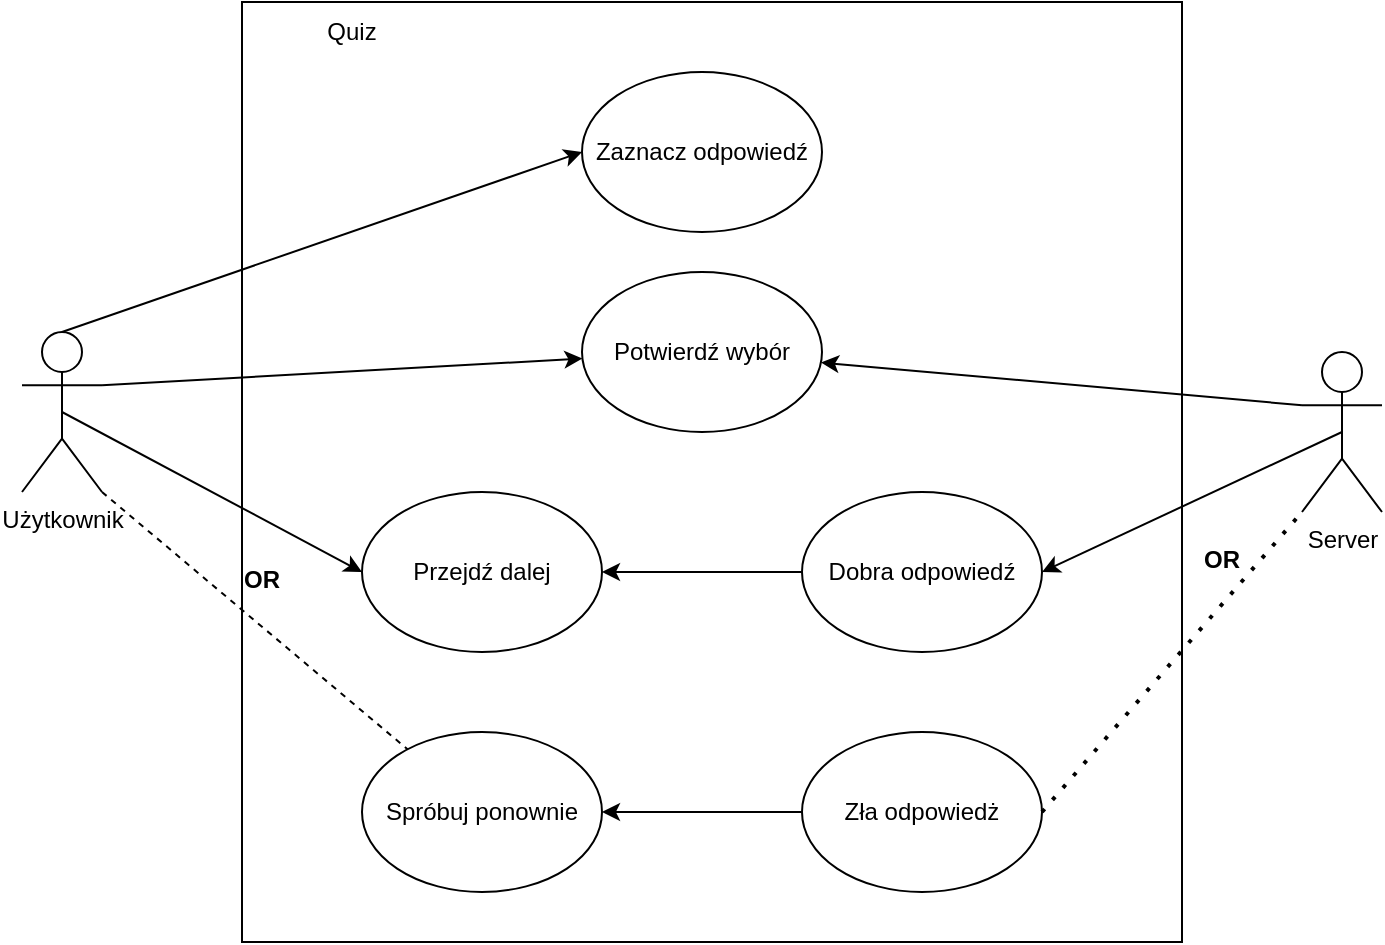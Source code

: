<mxfile version="15.7.0" type="github">
  <diagram id="epHR8uIkjYZBd0MX06ov" name="Page-1">
    <mxGraphModel dx="1298" dy="833" grid="1" gridSize="10" guides="1" tooltips="1" connect="1" arrows="1" fold="1" page="1" pageScale="1" pageWidth="827" pageHeight="1169" math="0" shadow="0">
      <root>
        <mxCell id="0" />
        <mxCell id="1" parent="0" />
        <mxCell id="B0rX658JMeQvG5FsF7S4-1" value="" style="whiteSpace=wrap;html=1;aspect=fixed;" vertex="1" parent="1">
          <mxGeometry x="190" y="115" width="470" height="470" as="geometry" />
        </mxCell>
        <mxCell id="B0rX658JMeQvG5FsF7S4-2" value="Quiz" style="text;html=1;strokeColor=none;fillColor=none;align=center;verticalAlign=middle;whiteSpace=wrap;rounded=0;" vertex="1" parent="1">
          <mxGeometry x="190" y="115" width="110" height="30" as="geometry" />
        </mxCell>
        <mxCell id="B0rX658JMeQvG5FsF7S4-3" value="Użytkownik" style="shape=umlActor;verticalLabelPosition=bottom;verticalAlign=top;html=1;outlineConnect=0;" vertex="1" parent="1">
          <mxGeometry x="80" y="280" width="40" height="80" as="geometry" />
        </mxCell>
        <mxCell id="B0rX658JMeQvG5FsF7S4-5" value="Server" style="shape=umlActor;verticalLabelPosition=bottom;verticalAlign=top;html=1;outlineConnect=0;" vertex="1" parent="1">
          <mxGeometry x="720" y="290" width="40" height="80" as="geometry" />
        </mxCell>
        <mxCell id="B0rX658JMeQvG5FsF7S4-7" value="Zaznacz odpowiedź" style="ellipse;whiteSpace=wrap;html=1;" vertex="1" parent="1">
          <mxGeometry x="360" y="150" width="120" height="80" as="geometry" />
        </mxCell>
        <mxCell id="B0rX658JMeQvG5FsF7S4-8" value="Potwierdź wybór" style="ellipse;whiteSpace=wrap;html=1;" vertex="1" parent="1">
          <mxGeometry x="360" y="250" width="120" height="80" as="geometry" />
        </mxCell>
        <mxCell id="B0rX658JMeQvG5FsF7S4-17" value="Dobra odpowiedź" style="ellipse;whiteSpace=wrap;html=1;" vertex="1" parent="1">
          <mxGeometry x="470" y="360" width="120" height="80" as="geometry" />
        </mxCell>
        <mxCell id="B0rX658JMeQvG5FsF7S4-18" value="Przejdź dalej" style="ellipse;whiteSpace=wrap;html=1;" vertex="1" parent="1">
          <mxGeometry x="250" y="360" width="120" height="80" as="geometry" />
        </mxCell>
        <mxCell id="B0rX658JMeQvG5FsF7S4-19" value="Zła odpowiedż" style="ellipse;whiteSpace=wrap;html=1;" vertex="1" parent="1">
          <mxGeometry x="470" y="480" width="120" height="80" as="geometry" />
        </mxCell>
        <mxCell id="B0rX658JMeQvG5FsF7S4-20" value="Spróbuj ponownie" style="ellipse;whiteSpace=wrap;html=1;" vertex="1" parent="1">
          <mxGeometry x="250" y="480" width="120" height="80" as="geometry" />
        </mxCell>
        <mxCell id="B0rX658JMeQvG5FsF7S4-27" value="" style="endArrow=classic;html=1;rounded=0;entryX=0;entryY=0.5;entryDx=0;entryDy=0;exitX=0.5;exitY=0;exitDx=0;exitDy=0;exitPerimeter=0;" edge="1" parent="1" source="B0rX658JMeQvG5FsF7S4-3" target="B0rX658JMeQvG5FsF7S4-7">
          <mxGeometry width="50" height="50" relative="1" as="geometry">
            <mxPoint x="140" y="220" as="sourcePoint" />
            <mxPoint x="440" y="400" as="targetPoint" />
          </mxGeometry>
        </mxCell>
        <mxCell id="B0rX658JMeQvG5FsF7S4-28" value="" style="endArrow=classic;html=1;rounded=0;exitX=1;exitY=0.333;exitDx=0;exitDy=0;exitPerimeter=0;" edge="1" parent="1" source="B0rX658JMeQvG5FsF7S4-3" target="B0rX658JMeQvG5FsF7S4-8">
          <mxGeometry width="50" height="50" relative="1" as="geometry">
            <mxPoint x="390" y="450" as="sourcePoint" />
            <mxPoint x="440" y="400" as="targetPoint" />
          </mxGeometry>
        </mxCell>
        <mxCell id="B0rX658JMeQvG5FsF7S4-29" value="" style="endArrow=classic;html=1;rounded=0;exitX=0.5;exitY=0.5;exitDx=0;exitDy=0;exitPerimeter=0;entryX=0;entryY=0.5;entryDx=0;entryDy=0;" edge="1" parent="1" source="B0rX658JMeQvG5FsF7S4-3" target="B0rX658JMeQvG5FsF7S4-18">
          <mxGeometry width="50" height="50" relative="1" as="geometry">
            <mxPoint x="140" y="470" as="sourcePoint" />
            <mxPoint x="440" y="400" as="targetPoint" />
          </mxGeometry>
        </mxCell>
        <mxCell id="B0rX658JMeQvG5FsF7S4-32" value="" style="endArrow=none;dashed=1;html=1;rounded=0;exitX=1;exitY=1;exitDx=0;exitDy=0;exitPerimeter=0;" edge="1" parent="1" source="B0rX658JMeQvG5FsF7S4-3" target="B0rX658JMeQvG5FsF7S4-20">
          <mxGeometry width="50" height="50" relative="1" as="geometry">
            <mxPoint x="390" y="450" as="sourcePoint" />
            <mxPoint x="440" y="400" as="targetPoint" />
          </mxGeometry>
        </mxCell>
        <mxCell id="B0rX658JMeQvG5FsF7S4-33" value="OR" style="text;align=center;fontStyle=1;verticalAlign=middle;spacingLeft=3;spacingRight=3;strokeColor=none;rotatable=0;points=[[0,0.5],[1,0.5]];portConstraint=eastwest;" vertex="1" parent="1">
          <mxGeometry x="160" y="390" width="80" height="26" as="geometry" />
        </mxCell>
        <mxCell id="B0rX658JMeQvG5FsF7S4-35" value="" style="endArrow=classic;html=1;rounded=0;exitX=0;exitY=0.333;exitDx=0;exitDy=0;exitPerimeter=0;" edge="1" parent="1" source="B0rX658JMeQvG5FsF7S4-5" target="B0rX658JMeQvG5FsF7S4-8">
          <mxGeometry width="50" height="50" relative="1" as="geometry">
            <mxPoint x="390" y="450" as="sourcePoint" />
            <mxPoint x="440" y="400" as="targetPoint" />
          </mxGeometry>
        </mxCell>
        <mxCell id="B0rX658JMeQvG5FsF7S4-36" value="" style="endArrow=classic;html=1;rounded=0;exitX=0.5;exitY=0.5;exitDx=0;exitDy=0;exitPerimeter=0;entryX=1;entryY=0.5;entryDx=0;entryDy=0;" edge="1" parent="1" source="B0rX658JMeQvG5FsF7S4-5" target="B0rX658JMeQvG5FsF7S4-17">
          <mxGeometry width="50" height="50" relative="1" as="geometry">
            <mxPoint x="710" y="410" as="sourcePoint" />
            <mxPoint x="440" y="400" as="targetPoint" />
          </mxGeometry>
        </mxCell>
        <mxCell id="B0rX658JMeQvG5FsF7S4-39" value="" style="endArrow=classic;html=1;rounded=0;exitX=0;exitY=0.5;exitDx=0;exitDy=0;" edge="1" parent="1" source="B0rX658JMeQvG5FsF7S4-17" target="B0rX658JMeQvG5FsF7S4-18">
          <mxGeometry width="50" height="50" relative="1" as="geometry">
            <mxPoint x="390" y="450" as="sourcePoint" />
            <mxPoint x="440" y="400" as="targetPoint" />
          </mxGeometry>
        </mxCell>
        <mxCell id="B0rX658JMeQvG5FsF7S4-40" value="" style="endArrow=classic;html=1;rounded=0;exitX=0;exitY=0.5;exitDx=0;exitDy=0;entryX=1;entryY=0.5;entryDx=0;entryDy=0;" edge="1" parent="1" source="B0rX658JMeQvG5FsF7S4-19" target="B0rX658JMeQvG5FsF7S4-20">
          <mxGeometry width="50" height="50" relative="1" as="geometry">
            <mxPoint x="390" y="450" as="sourcePoint" />
            <mxPoint x="440" y="400" as="targetPoint" />
          </mxGeometry>
        </mxCell>
        <mxCell id="B0rX658JMeQvG5FsF7S4-41" value="" style="endArrow=none;dashed=1;html=1;dashPattern=1 3;strokeWidth=2;rounded=0;entryX=0;entryY=1;entryDx=0;entryDy=0;entryPerimeter=0;exitX=1;exitY=0.5;exitDx=0;exitDy=0;" edge="1" parent="1" source="B0rX658JMeQvG5FsF7S4-19" target="B0rX658JMeQvG5FsF7S4-5">
          <mxGeometry width="50" height="50" relative="1" as="geometry">
            <mxPoint x="390" y="450" as="sourcePoint" />
            <mxPoint x="440" y="400" as="targetPoint" />
          </mxGeometry>
        </mxCell>
        <mxCell id="B0rX658JMeQvG5FsF7S4-42" value="OR" style="text;align=center;fontStyle=1;verticalAlign=middle;spacingLeft=3;spacingRight=3;strokeColor=none;rotatable=0;points=[[0,0.5],[1,0.5]];portConstraint=eastwest;" vertex="1" parent="1">
          <mxGeometry x="640" y="380" width="80" height="26" as="geometry" />
        </mxCell>
      </root>
    </mxGraphModel>
  </diagram>
</mxfile>
